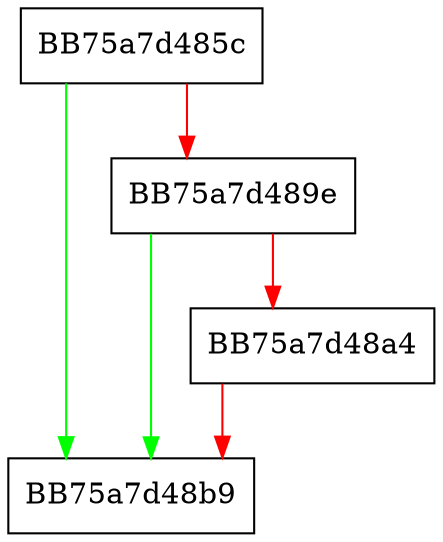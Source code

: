 digraph EnablePathNotFound {
  node [shape="box"];
  graph [splines=ortho];
  BB75a7d485c -> BB75a7d48b9 [color="green"];
  BB75a7d485c -> BB75a7d489e [color="red"];
  BB75a7d489e -> BB75a7d48b9 [color="green"];
  BB75a7d489e -> BB75a7d48a4 [color="red"];
  BB75a7d48a4 -> BB75a7d48b9 [color="red"];
}